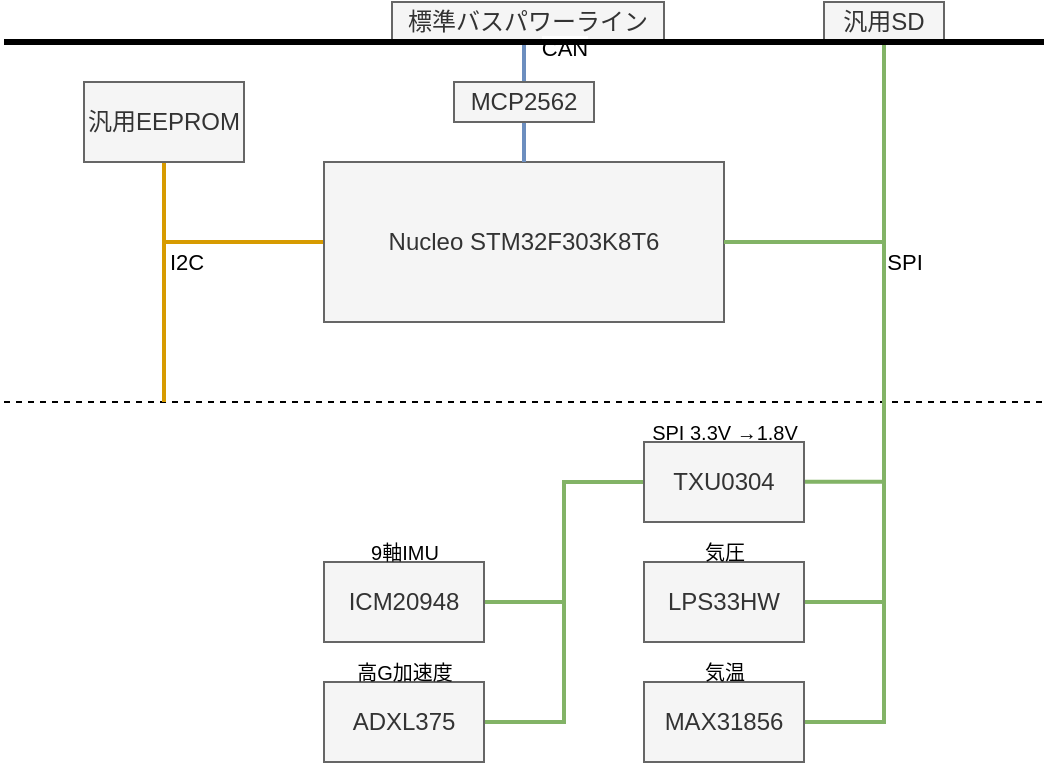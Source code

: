 <mxfile version="20.8.16" type="device"><diagram name="ページ1" id="QkPX6XRcepi8HQ4dwopv"><mxGraphModel dx="978" dy="566" grid="1" gridSize="10" guides="1" tooltips="1" connect="1" arrows="1" fold="1" page="1" pageScale="1" pageWidth="827" pageHeight="1169" math="0" shadow="0"><root><mxCell id="0"/><mxCell id="1" parent="0"/><mxCell id="4oapB1MWvMiPvNOWLdjF-1" value="標準バスパワーライン" style="rounded=0;whiteSpace=wrap;html=1;fillColor=#f5f5f5;fontColor=#333333;strokeColor=#666666;" parent="1" vertex="1"><mxGeometry x="354" y="280" width="136" height="20" as="geometry"/></mxCell><mxCell id="4oapB1MWvMiPvNOWLdjF-12" style="edgeStyle=orthogonalEdgeStyle;rounded=0;orthogonalLoop=1;jettySize=auto;html=1;entryX=0.5;entryY=1;entryDx=0;entryDy=0;endArrow=none;endFill=0;strokeWidth=2;fillColor=#ffe6cc;strokeColor=#d79b00;" parent="1" source="4oapB1MWvMiPvNOWLdjF-2" target="4oapB1MWvMiPvNOWLdjF-11" edge="1"><mxGeometry relative="1" as="geometry"/></mxCell><mxCell id="4oapB1MWvMiPvNOWLdjF-16" value="I2C" style="edgeLabel;html=1;align=center;verticalAlign=middle;resizable=0;points=[];" parent="4oapB1MWvMiPvNOWLdjF-12" vertex="1" connectable="0"><mxGeometry x="-0.022" relative="1" as="geometry"><mxPoint x="-11" y="10" as="offset"/></mxGeometry></mxCell><mxCell id="4oapB1MWvMiPvNOWLdjF-2" value="Nucleo STM32F303K8T6" style="rounded=0;whiteSpace=wrap;html=1;fillColor=#f5f5f5;fontColor=#333333;strokeColor=#666666;" parent="1" vertex="1"><mxGeometry x="320" y="360" width="200" height="80" as="geometry"/></mxCell><mxCell id="4oapB1MWvMiPvNOWLdjF-23" value="" style="edgeStyle=orthogonalEdgeStyle;rounded=0;orthogonalLoop=1;jettySize=auto;html=1;endArrow=none;endFill=0;fillColor=#dae8fc;strokeColor=#6c8ebf;strokeWidth=2;" parent="1" source="4oapB1MWvMiPvNOWLdjF-5" target="4oapB1MWvMiPvNOWLdjF-2" edge="1"><mxGeometry relative="1" as="geometry"/></mxCell><mxCell id="4oapB1MWvMiPvNOWLdjF-24" value="CAN" style="edgeStyle=orthogonalEdgeStyle;rounded=0;orthogonalLoop=1;jettySize=auto;html=1;endArrow=none;endFill=0;fillColor=#dae8fc;strokeColor=#6c8ebf;strokeWidth=2;" parent="1" source="4oapB1MWvMiPvNOWLdjF-5" edge="1"><mxGeometry x="0.667" y="-20" relative="1" as="geometry"><mxPoint x="420" y="300.0" as="targetPoint"/><mxPoint as="offset"/></mxGeometry></mxCell><mxCell id="4oapB1MWvMiPvNOWLdjF-5" value="MCP2562" style="rounded=0;whiteSpace=wrap;html=1;fillColor=#f5f5f5;fontColor=#333333;strokeColor=#666666;" parent="1" vertex="1"><mxGeometry x="385" y="320" width="70" height="20" as="geometry"/></mxCell><mxCell id="4oapB1MWvMiPvNOWLdjF-11" value="汎用EEPROM" style="rounded=0;whiteSpace=wrap;html=1;fillColor=#f5f5f5;fontColor=#333333;strokeColor=#666666;" parent="1" vertex="1"><mxGeometry x="200" y="320" width="80" height="40" as="geometry"/></mxCell><mxCell id="4oapB1MWvMiPvNOWLdjF-14" style="edgeStyle=orthogonalEdgeStyle;rounded=0;orthogonalLoop=1;jettySize=auto;html=1;entryX=1;entryY=0.5;entryDx=0;entryDy=0;endArrow=none;endFill=0;fillColor=#d5e8d4;strokeColor=#82b366;strokeWidth=2;" parent="1" source="4oapB1MWvMiPvNOWLdjF-13" target="4oapB1MWvMiPvNOWLdjF-2" edge="1"><mxGeometry relative="1" as="geometry"><Array as="points"><mxPoint x="600" y="400"/></Array></mxGeometry></mxCell><mxCell id="4oapB1MWvMiPvNOWLdjF-15" value="SPI" style="edgeLabel;html=1;align=center;verticalAlign=middle;resizable=0;points=[];" parent="4oapB1MWvMiPvNOWLdjF-14" vertex="1" connectable="0"><mxGeometry x="-0.344" y="2" relative="1" as="geometry"><mxPoint x="8" y="51" as="offset"/></mxGeometry></mxCell><mxCell id="4oapB1MWvMiPvNOWLdjF-13" value="汎用SD" style="rounded=0;whiteSpace=wrap;html=1;fillColor=#f5f5f5;fontColor=#333333;strokeColor=#666666;" parent="1" vertex="1"><mxGeometry x="570" y="280" width="60" height="20" as="geometry"/></mxCell><mxCell id="4oapB1MWvMiPvNOWLdjF-17" value="" style="endArrow=none;html=1;rounded=0;strokeWidth=1;dashed=1;" parent="1" edge="1"><mxGeometry width="50" height="50" relative="1" as="geometry"><mxPoint x="160" y="480" as="sourcePoint"/><mxPoint x="680" y="480" as="targetPoint"/></mxGeometry></mxCell><mxCell id="4oapB1MWvMiPvNOWLdjF-19" value="" style="endArrow=none;html=1;rounded=0;fillColor=#ffe6cc;strokeColor=#d79b00;strokeWidth=2;" parent="1" edge="1"><mxGeometry width="50" height="50" relative="1" as="geometry"><mxPoint x="240" y="480" as="sourcePoint"/><mxPoint x="240" y="400" as="targetPoint"/></mxGeometry></mxCell><mxCell id="4oapB1MWvMiPvNOWLdjF-20" value="" style="endArrow=none;html=1;rounded=0;strokeWidth=2;fillColor=#d5e8d4;strokeColor=#82b366;" parent="1" edge="1"><mxGeometry width="50" height="50" relative="1" as="geometry"><mxPoint x="600" y="480" as="sourcePoint"/><mxPoint x="600" y="400" as="targetPoint"/></mxGeometry></mxCell><mxCell id="4oapB1MWvMiPvNOWLdjF-9" value="" style="endArrow=none;html=1;rounded=0;strokeWidth=3;" parent="1" edge="1"><mxGeometry width="50" height="50" relative="1" as="geometry"><mxPoint x="160" y="300" as="sourcePoint"/><mxPoint x="680" y="300" as="targetPoint"/></mxGeometry></mxCell><mxCell id="ObKwa1Th6V1Hipij98Qq-7" value="" style="endArrow=none;html=1;rounded=0;exitX=1;exitY=0.5;exitDx=0;exitDy=0;fillColor=#d5e8d4;strokeColor=#82b366;strokeWidth=2;" edge="1" parent="1" source="ObKwa1Th6V1Hipij98Qq-4"><mxGeometry width="50" height="50" relative="1" as="geometry"><mxPoint x="550" y="530" as="sourcePoint"/><mxPoint x="600" y="480" as="targetPoint"/><Array as="points"><mxPoint x="600" y="640"/></Array></mxGeometry></mxCell><mxCell id="ObKwa1Th6V1Hipij98Qq-8" value="" style="endArrow=none;html=1;rounded=0;strokeWidth=2;fillColor=#d5e8d4;strokeColor=#82b366;" edge="1" parent="1"><mxGeometry width="50" height="50" relative="1" as="geometry"><mxPoint x="560" y="580" as="sourcePoint"/><mxPoint x="600" y="580" as="targetPoint"/></mxGeometry></mxCell><mxCell id="ObKwa1Th6V1Hipij98Qq-9" value="" style="endArrow=none;html=1;rounded=0;strokeWidth=2;fillColor=#d5e8d4;strokeColor=#82b366;" edge="1" parent="1"><mxGeometry width="50" height="50" relative="1" as="geometry"><mxPoint x="560" y="519.86" as="sourcePoint"/><mxPoint x="600" y="519.86" as="targetPoint"/></mxGeometry></mxCell><mxCell id="ObKwa1Th6V1Hipij98Qq-3" value="LPS33HW" style="rounded=0;whiteSpace=wrap;html=1;fillColor=#f5f5f5;fontColor=#333333;strokeColor=#666666;" vertex="1" parent="1"><mxGeometry x="480" y="560" width="80" height="40" as="geometry"/></mxCell><mxCell id="ObKwa1Th6V1Hipij98Qq-4" value="MAX31856" style="rounded=0;whiteSpace=wrap;html=1;fillColor=#f5f5f5;fontColor=#333333;strokeColor=#666666;" vertex="1" parent="1"><mxGeometry x="480" y="620" width="80" height="40" as="geometry"/></mxCell><mxCell id="ObKwa1Th6V1Hipij98Qq-10" value="" style="endArrow=none;html=1;rounded=0;strokeWidth=2;exitX=1;exitY=0.5;exitDx=0;exitDy=0;fillColor=#d5e8d4;strokeColor=#82b366;" edge="1" parent="1" source="ObKwa1Th6V1Hipij98Qq-2"><mxGeometry width="50" height="50" relative="1" as="geometry"><mxPoint x="430" y="570" as="sourcePoint"/><mxPoint x="480" y="520" as="targetPoint"/><Array as="points"><mxPoint x="440" y="640"/><mxPoint x="440" y="520"/></Array></mxGeometry></mxCell><mxCell id="ObKwa1Th6V1Hipij98Qq-11" value="" style="endArrow=none;html=1;rounded=0;strokeWidth=2;fillColor=#d5e8d4;strokeColor=#82b366;" edge="1" parent="1"><mxGeometry width="50" height="50" relative="1" as="geometry"><mxPoint x="400" y="580" as="sourcePoint"/><mxPoint x="440" y="580" as="targetPoint"/></mxGeometry></mxCell><mxCell id="ObKwa1Th6V1Hipij98Qq-1" value="ICM20948" style="rounded=0;whiteSpace=wrap;html=1;fillColor=#f5f5f5;strokeColor=#666666;fontColor=#333333;" vertex="1" parent="1"><mxGeometry x="320" y="560" width="80" height="40" as="geometry"/></mxCell><mxCell id="ObKwa1Th6V1Hipij98Qq-2" value="ADXL375" style="rounded=0;whiteSpace=wrap;html=1;fillColor=#f5f5f5;fontColor=#333333;strokeColor=#666666;" vertex="1" parent="1"><mxGeometry x="320" y="620" width="80" height="40" as="geometry"/></mxCell><mxCell id="ObKwa1Th6V1Hipij98Qq-6" value="TXU0304" style="rounded=0;whiteSpace=wrap;html=1;fillColor=#f5f5f5;fontColor=#333333;strokeColor=#666666;" vertex="1" parent="1"><mxGeometry x="480" y="500" width="80" height="40" as="geometry"/></mxCell><mxCell id="ObKwa1Th6V1Hipij98Qq-12" value="SPI 3.3V →1.8V" style="text;html=1;strokeColor=none;fillColor=none;align=center;verticalAlign=middle;whiteSpace=wrap;rounded=0;fontSize=10;" vertex="1" parent="1"><mxGeometry x="473.75" y="490" width="92.5" height="10" as="geometry"/></mxCell><mxCell id="ObKwa1Th6V1Hipij98Qq-13" value="気圧" style="text;html=1;strokeColor=none;fillColor=none;align=center;verticalAlign=middle;whiteSpace=wrap;rounded=0;fontSize=10;" vertex="1" parent="1"><mxGeometry x="473.75" y="550" width="92.5" height="10" as="geometry"/></mxCell><mxCell id="ObKwa1Th6V1Hipij98Qq-14" value="気温" style="text;html=1;strokeColor=none;fillColor=none;align=center;verticalAlign=middle;whiteSpace=wrap;rounded=0;fontSize=10;" vertex="1" parent="1"><mxGeometry x="473.75" y="610" width="92.5" height="10" as="geometry"/></mxCell><mxCell id="ObKwa1Th6V1Hipij98Qq-15" value="9軸IMU" style="text;html=1;strokeColor=none;fillColor=none;align=center;verticalAlign=middle;whiteSpace=wrap;rounded=0;fontSize=10;" vertex="1" parent="1"><mxGeometry x="313.75" y="550" width="92.5" height="10" as="geometry"/></mxCell><mxCell id="ObKwa1Th6V1Hipij98Qq-16" value="高G加速度" style="text;html=1;strokeColor=none;fillColor=none;align=center;verticalAlign=middle;whiteSpace=wrap;rounded=0;fontSize=10;" vertex="1" parent="1"><mxGeometry x="313.75" y="610" width="92.5" height="10" as="geometry"/></mxCell></root></mxGraphModel></diagram></mxfile>